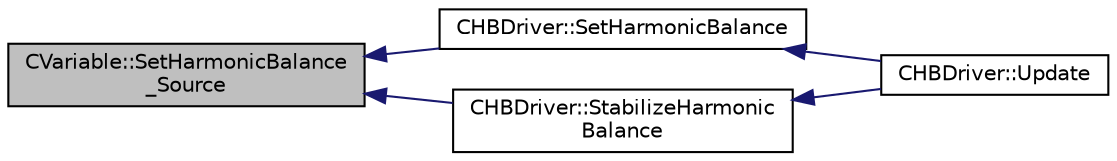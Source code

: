 digraph "CVariable::SetHarmonicBalance_Source"
{
  edge [fontname="Helvetica",fontsize="10",labelfontname="Helvetica",labelfontsize="10"];
  node [fontname="Helvetica",fontsize="10",shape=record];
  rankdir="LR";
  Node5102 [label="CVariable::SetHarmonicBalance\l_Source",height=0.2,width=0.4,color="black", fillcolor="grey75", style="filled", fontcolor="black"];
  Node5102 -> Node5103 [dir="back",color="midnightblue",fontsize="10",style="solid",fontname="Helvetica"];
  Node5103 [label="CHBDriver::SetHarmonicBalance",height=0.2,width=0.4,color="black", fillcolor="white", style="filled",URL="$class_c_h_b_driver.html#a1c864c75002bc45dc6fdb4593e6b5fe3",tooltip="Computation and storage of the Harmonic Balance method source terms. "];
  Node5103 -> Node5104 [dir="back",color="midnightblue",fontsize="10",style="solid",fontname="Helvetica"];
  Node5104 [label="CHBDriver::Update",height=0.2,width=0.4,color="black", fillcolor="white", style="filled",URL="$class_c_h_b_driver.html#ad34ec58b57d70fdf128bb6685f732505",tooltip="Update the solution for the Harmonic Balance. "];
  Node5102 -> Node5105 [dir="back",color="midnightblue",fontsize="10",style="solid",fontname="Helvetica"];
  Node5105 [label="CHBDriver::StabilizeHarmonic\lBalance",height=0.2,width=0.4,color="black", fillcolor="white", style="filled",URL="$class_c_h_b_driver.html#a04fc923dfb264342ab9f2cede99f31da",tooltip="Precondition Harmonic Balance source term for stability. "];
  Node5105 -> Node5104 [dir="back",color="midnightblue",fontsize="10",style="solid",fontname="Helvetica"];
}
